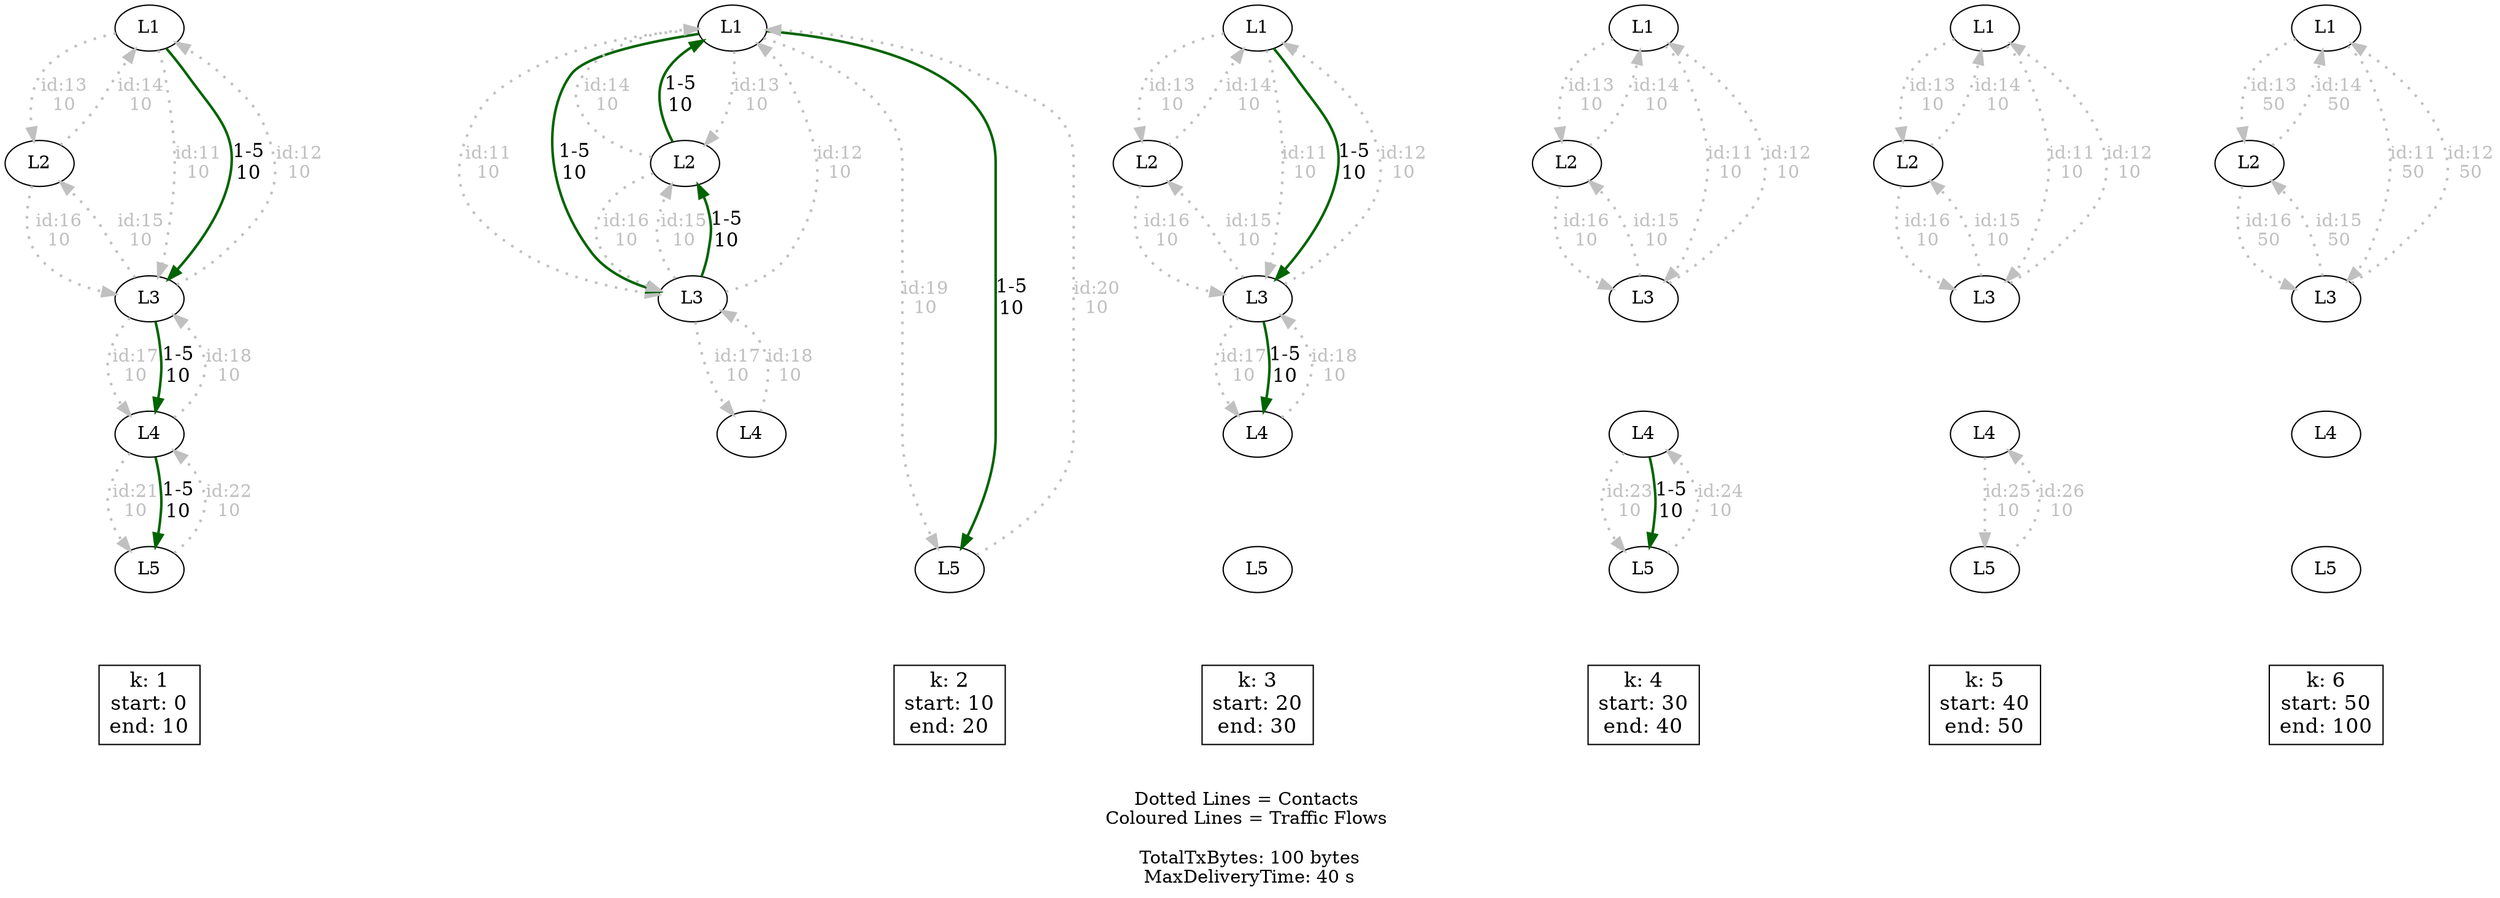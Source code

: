 digraph G { 

rank=same; 
ranksep=equally; 
nodesep=equally; 


label= "\n\nDotted Lines = Contacts \nColoured Lines = Traffic Flows \n\nTotalTxBytes: 100 bytes\nMaxDeliveryTime: 40 s"

// k = 1, state start = 0s
1.0 [label=L1];
2.0 [label=L2];
3.0 [label=L3];
4.0 [label=L4];
5.0 [label=L5];
6.0[shape=box,fontsize=16,label="k: 1\nstart: 0\nend: 10\n"];
1.0 -> 2.0[style="invis"];
2.0 -> 3.0[style="invis"];
3.0 -> 4.0[style="invis"];
4.0 -> 5.0[style="invis"];
5.0 -> 6.0[style="invis"];
1.0 -> 3.0[color=grey,fontcolor=grey, style="dotted", label="id:11\n10",penwidth=2];
1.0 -> 3.0[fontsize=15, penwidth=2, color="darkgreen",label="1-5\n10"]

3.0 -> 1.0[color=grey,fontcolor=grey, style="dotted", label="id:12\n10",penwidth=2];

1.0 -> 2.0[color=grey,fontcolor=grey, style="dotted", label="id:13\n10",penwidth=2];

2.0 -> 1.0[color=grey,fontcolor=grey, style="dotted", label="id:14\n10",penwidth=2];

3.0 -> 2.0[color=grey,fontcolor=grey, style="dotted", label="id:15\n10",penwidth=2];

2.0 -> 3.0[color=grey,fontcolor=grey, style="dotted", label="id:16\n10",penwidth=2];

3.0 -> 4.0[color=grey,fontcolor=grey, style="dotted", label="id:17\n10",penwidth=2];
3.0 -> 4.0[fontsize=15, penwidth=2, color="darkgreen",label="1-5\n10"]

4.0 -> 3.0[color=grey,fontcolor=grey, style="dotted", label="id:18\n10",penwidth=2];

4.0 -> 5.0[color=grey,fontcolor=grey, style="dotted", label="id:21\n10",penwidth=2];
4.0 -> 5.0[fontsize=15, penwidth=2, color="darkgreen",label="1-5\n10"]

5.0 -> 4.0[color=grey,fontcolor=grey, style="dotted", label="id:22\n10",penwidth=2];

// k = 2, state start = 10s
1.10 [label=L1];
2.10 [label=L2];
3.10 [label=L3];
4.10 [label=L4];
5.10 [label=L5];
6.10[shape=box,fontsize=16,label="k: 2\nstart: 10\nend: 20\n"];
1.10 -> 2.10[style="invis"];
2.10 -> 3.10[style="invis"];
3.10 -> 4.10[style="invis"];
4.10 -> 5.10[style="invis"];
5.10 -> 6.10[style="invis"];
1.10 -> 3.10[color=grey,fontcolor=grey, style="dotted", label="id:11\n10",penwidth=2];
1.10 -> 3.10[fontsize=15, penwidth=2, color="darkgreen",label="1-5\n10"]

3.10 -> 1.10[color=grey,fontcolor=grey, style="dotted", label="id:12\n10",penwidth=2];

1.10 -> 2.10[color=grey,fontcolor=grey, style="dotted", label="id:13\n10",penwidth=2];

2.10 -> 1.10[color=grey,fontcolor=grey, style="dotted", label="id:14\n10",penwidth=2];
2.10 -> 1.10[fontsize=15, penwidth=2, color="darkgreen",label="1-5\n10"]

3.10 -> 2.10[color=grey,fontcolor=grey, style="dotted", label="id:15\n10",penwidth=2];
3.10 -> 2.10[fontsize=15, penwidth=2, color="darkgreen",label="1-5\n10"]

2.10 -> 3.10[color=grey,fontcolor=grey, style="dotted", label="id:16\n10",penwidth=2];

3.10 -> 4.10[color=grey,fontcolor=grey, style="dotted", label="id:17\n10",penwidth=2];

4.10 -> 3.10[color=grey,fontcolor=grey, style="dotted", label="id:18\n10",penwidth=2];

1.10 -> 5.10[color=grey,fontcolor=grey, style="dotted", label="id:19\n10",penwidth=2];
1.10 -> 5.10[fontsize=15, penwidth=2, color="darkgreen",label="1-5\n10"]

5.10 -> 1.10[color=grey,fontcolor=grey, style="dotted", label="id:20\n10",penwidth=2];

// k = 3, state start = 20s
1.20 [label=L1];
2.20 [label=L2];
3.20 [label=L3];
4.20 [label=L4];
5.20 [label=L5];
6.20[shape=box,fontsize=16,label="k: 3\nstart: 20\nend: 30\n"];
1.20 -> 2.20[style="invis"];
2.20 -> 3.20[style="invis"];
3.20 -> 4.20[style="invis"];
4.20 -> 5.20[style="invis"];
5.20 -> 6.20[style="invis"];
1.20 -> 3.20[color=grey,fontcolor=grey, style="dotted", label="id:11\n10",penwidth=2];
1.20 -> 3.20[fontsize=15, penwidth=2, color="darkgreen",label="1-5\n10"]

3.20 -> 1.20[color=grey,fontcolor=grey, style="dotted", label="id:12\n10",penwidth=2];

1.20 -> 2.20[color=grey,fontcolor=grey, style="dotted", label="id:13\n10",penwidth=2];

2.20 -> 1.20[color=grey,fontcolor=grey, style="dotted", label="id:14\n10",penwidth=2];

3.20 -> 2.20[color=grey,fontcolor=grey, style="dotted", label="id:15\n10",penwidth=2];

2.20 -> 3.20[color=grey,fontcolor=grey, style="dotted", label="id:16\n10",penwidth=2];

3.20 -> 4.20[color=grey,fontcolor=grey, style="dotted", label="id:17\n10",penwidth=2];
3.20 -> 4.20[fontsize=15, penwidth=2, color="darkgreen",label="1-5\n10"]

4.20 -> 3.20[color=grey,fontcolor=grey, style="dotted", label="id:18\n10",penwidth=2];

// k = 4, state start = 30s
1.30 [label=L1];
2.30 [label=L2];
3.30 [label=L3];
4.30 [label=L4];
5.30 [label=L5];
6.30[shape=box,fontsize=16,label="k: 4\nstart: 30\nend: 40\n"];
1.30 -> 2.30[style="invis"];
2.30 -> 3.30[style="invis"];
3.30 -> 4.30[style="invis"];
4.30 -> 5.30[style="invis"];
5.30 -> 6.30[style="invis"];
1.30 -> 3.30[color=grey,fontcolor=grey, style="dotted", label="id:11\n10",penwidth=2];

3.30 -> 1.30[color=grey,fontcolor=grey, style="dotted", label="id:12\n10",penwidth=2];

1.30 -> 2.30[color=grey,fontcolor=grey, style="dotted", label="id:13\n10",penwidth=2];

2.30 -> 1.30[color=grey,fontcolor=grey, style="dotted", label="id:14\n10",penwidth=2];

3.30 -> 2.30[color=grey,fontcolor=grey, style="dotted", label="id:15\n10",penwidth=2];

2.30 -> 3.30[color=grey,fontcolor=grey, style="dotted", label="id:16\n10",penwidth=2];

4.30 -> 5.30[color=grey,fontcolor=grey, style="dotted", label="id:23\n10",penwidth=2];
4.30 -> 5.30[fontsize=15, penwidth=2, color="darkgreen",label="1-5\n10"]

5.30 -> 4.30[color=grey,fontcolor=grey, style="dotted", label="id:24\n10",penwidth=2];

// k = 5, state start = 40s
1.40 [label=L1];
2.40 [label=L2];
3.40 [label=L3];
4.40 [label=L4];
5.40 [label=L5];
6.40[shape=box,fontsize=16,label="k: 5\nstart: 40\nend: 50\n"];
1.40 -> 2.40[style="invis"];
2.40 -> 3.40[style="invis"];
3.40 -> 4.40[style="invis"];
4.40 -> 5.40[style="invis"];
5.40 -> 6.40[style="invis"];
1.40 -> 3.40[color=grey,fontcolor=grey, style="dotted", label="id:11\n10",penwidth=2];

3.40 -> 1.40[color=grey,fontcolor=grey, style="dotted", label="id:12\n10",penwidth=2];

1.40 -> 2.40[color=grey,fontcolor=grey, style="dotted", label="id:13\n10",penwidth=2];

2.40 -> 1.40[color=grey,fontcolor=grey, style="dotted", label="id:14\n10",penwidth=2];

3.40 -> 2.40[color=grey,fontcolor=grey, style="dotted", label="id:15\n10",penwidth=2];

2.40 -> 3.40[color=grey,fontcolor=grey, style="dotted", label="id:16\n10",penwidth=2];

4.40 -> 5.40[color=grey,fontcolor=grey, style="dotted", label="id:25\n10",penwidth=2];

5.40 -> 4.40[color=grey,fontcolor=grey, style="dotted", label="id:26\n10",penwidth=2];

// k = 6, state start = 50s
1.50 [label=L1];
2.50 [label=L2];
3.50 [label=L3];
4.50 [label=L4];
5.50 [label=L5];
6.50[shape=box,fontsize=16,label="k: 6\nstart: 50\nend: 100\n"];
1.50 -> 2.50[style="invis"];
2.50 -> 3.50[style="invis"];
3.50 -> 4.50[style="invis"];
4.50 -> 5.50[style="invis"];
5.50 -> 6.50[style="invis"];
1.50 -> 3.50[color=grey,fontcolor=grey, style="dotted", label="id:11\n50",penwidth=2];

3.50 -> 1.50[color=grey,fontcolor=grey, style="dotted", label="id:12\n50",penwidth=2];

1.50 -> 2.50[color=grey,fontcolor=grey, style="dotted", label="id:13\n50",penwidth=2];

2.50 -> 1.50[color=grey,fontcolor=grey, style="dotted", label="id:14\n50",penwidth=2];

3.50 -> 2.50[color=grey,fontcolor=grey, style="dotted", label="id:15\n50",penwidth=2];

2.50 -> 3.50[color=grey,fontcolor=grey, style="dotted", label="id:16\n50",penwidth=2];


// Ranks
{ rank = same; 1.0; 1.10; 1.20; 1.30; 1.40; 1.50; }
{ rank = same; 2.0; 2.10; 2.20; 2.30; 2.40; 2.50; }
{ rank = same; 3.0; 3.10; 3.20; 3.30; 3.40; 3.50; }
{ rank = same; 4.0; 4.10; 4.20; 4.30; 4.40; 4.50; }
{ rank = same; 5.0; 5.10; 5.20; 5.30; 5.40; 5.50; }
{ rank = same; 6.0; 6.10; 6.20; 6.30; 6.40; 6.50; }


}
